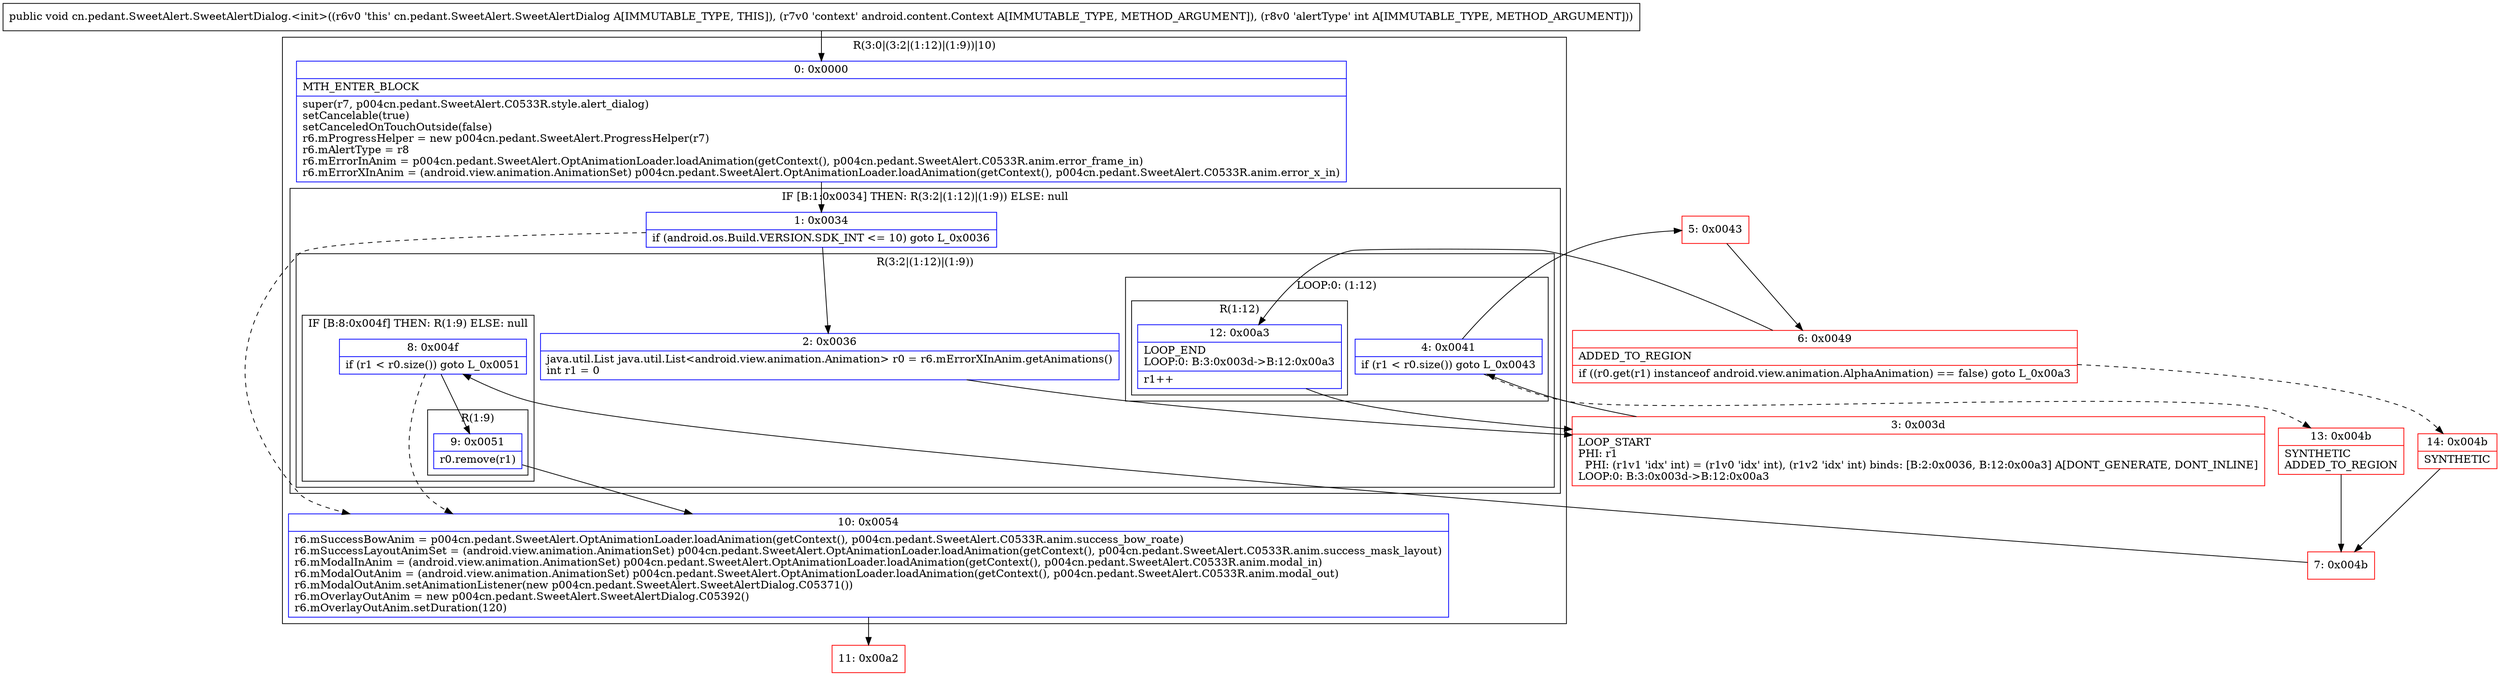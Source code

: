 digraph "CFG forcn.pedant.SweetAlert.SweetAlertDialog.\<init\>(Landroid\/content\/Context;I)V" {
subgraph cluster_Region_201771989 {
label = "R(3:0|(3:2|(1:12)|(1:9))|10)";
node [shape=record,color=blue];
Node_0 [shape=record,label="{0\:\ 0x0000|MTH_ENTER_BLOCK\l|super(r7, p004cn.pedant.SweetAlert.C0533R.style.alert_dialog)\lsetCancelable(true)\lsetCanceledOnTouchOutside(false)\lr6.mProgressHelper = new p004cn.pedant.SweetAlert.ProgressHelper(r7)\lr6.mAlertType = r8\lr6.mErrorInAnim = p004cn.pedant.SweetAlert.OptAnimationLoader.loadAnimation(getContext(), p004cn.pedant.SweetAlert.C0533R.anim.error_frame_in)\lr6.mErrorXInAnim = (android.view.animation.AnimationSet) p004cn.pedant.SweetAlert.OptAnimationLoader.loadAnimation(getContext(), p004cn.pedant.SweetAlert.C0533R.anim.error_x_in)\l}"];
subgraph cluster_IfRegion_1863866427 {
label = "IF [B:1:0x0034] THEN: R(3:2|(1:12)|(1:9)) ELSE: null";
node [shape=record,color=blue];
Node_1 [shape=record,label="{1\:\ 0x0034|if (android.os.Build.VERSION.SDK_INT \<= 10) goto L_0x0036\l}"];
subgraph cluster_Region_1274394832 {
label = "R(3:2|(1:12)|(1:9))";
node [shape=record,color=blue];
Node_2 [shape=record,label="{2\:\ 0x0036|java.util.List java.util.List\<android.view.animation.Animation\> r0 = r6.mErrorXInAnim.getAnimations()\lint r1 = 0\l}"];
subgraph cluster_LoopRegion_238663905 {
label = "LOOP:0: (1:12)";
node [shape=record,color=blue];
Node_4 [shape=record,label="{4\:\ 0x0041|if (r1 \< r0.size()) goto L_0x0043\l}"];
subgraph cluster_Region_143409893 {
label = "R(1:12)";
node [shape=record,color=blue];
Node_12 [shape=record,label="{12\:\ 0x00a3|LOOP_END\lLOOP:0: B:3:0x003d\-\>B:12:0x00a3\l|r1++\l}"];
}
}
subgraph cluster_IfRegion_1910264139 {
label = "IF [B:8:0x004f] THEN: R(1:9) ELSE: null";
node [shape=record,color=blue];
Node_8 [shape=record,label="{8\:\ 0x004f|if (r1 \< r0.size()) goto L_0x0051\l}"];
subgraph cluster_Region_1859736790 {
label = "R(1:9)";
node [shape=record,color=blue];
Node_9 [shape=record,label="{9\:\ 0x0051|r0.remove(r1)\l}"];
}
}
}
}
Node_10 [shape=record,label="{10\:\ 0x0054|r6.mSuccessBowAnim = p004cn.pedant.SweetAlert.OptAnimationLoader.loadAnimation(getContext(), p004cn.pedant.SweetAlert.C0533R.anim.success_bow_roate)\lr6.mSuccessLayoutAnimSet = (android.view.animation.AnimationSet) p004cn.pedant.SweetAlert.OptAnimationLoader.loadAnimation(getContext(), p004cn.pedant.SweetAlert.C0533R.anim.success_mask_layout)\lr6.mModalInAnim = (android.view.animation.AnimationSet) p004cn.pedant.SweetAlert.OptAnimationLoader.loadAnimation(getContext(), p004cn.pedant.SweetAlert.C0533R.anim.modal_in)\lr6.mModalOutAnim = (android.view.animation.AnimationSet) p004cn.pedant.SweetAlert.OptAnimationLoader.loadAnimation(getContext(), p004cn.pedant.SweetAlert.C0533R.anim.modal_out)\lr6.mModalOutAnim.setAnimationListener(new p004cn.pedant.SweetAlert.SweetAlertDialog.C05371())\lr6.mOverlayOutAnim = new p004cn.pedant.SweetAlert.SweetAlertDialog.C05392()\lr6.mOverlayOutAnim.setDuration(120)\l}"];
}
Node_3 [shape=record,color=red,label="{3\:\ 0x003d|LOOP_START\lPHI: r1 \l  PHI: (r1v1 'idx' int) = (r1v0 'idx' int), (r1v2 'idx' int) binds: [B:2:0x0036, B:12:0x00a3] A[DONT_GENERATE, DONT_INLINE]\lLOOP:0: B:3:0x003d\-\>B:12:0x00a3\l}"];
Node_5 [shape=record,color=red,label="{5\:\ 0x0043}"];
Node_6 [shape=record,color=red,label="{6\:\ 0x0049|ADDED_TO_REGION\l|if ((r0.get(r1) instanceof android.view.animation.AlphaAnimation) == false) goto L_0x00a3\l}"];
Node_7 [shape=record,color=red,label="{7\:\ 0x004b}"];
Node_11 [shape=record,color=red,label="{11\:\ 0x00a2}"];
Node_13 [shape=record,color=red,label="{13\:\ 0x004b|SYNTHETIC\lADDED_TO_REGION\l}"];
Node_14 [shape=record,color=red,label="{14\:\ 0x004b|SYNTHETIC\l}"];
MethodNode[shape=record,label="{public void cn.pedant.SweetAlert.SweetAlertDialog.\<init\>((r6v0 'this' cn.pedant.SweetAlert.SweetAlertDialog A[IMMUTABLE_TYPE, THIS]), (r7v0 'context' android.content.Context A[IMMUTABLE_TYPE, METHOD_ARGUMENT]), (r8v0 'alertType' int A[IMMUTABLE_TYPE, METHOD_ARGUMENT])) }"];
MethodNode -> Node_0;
Node_0 -> Node_1;
Node_1 -> Node_2;
Node_1 -> Node_10[style=dashed];
Node_2 -> Node_3;
Node_4 -> Node_5;
Node_4 -> Node_13[style=dashed];
Node_12 -> Node_3;
Node_8 -> Node_9;
Node_8 -> Node_10[style=dashed];
Node_9 -> Node_10;
Node_10 -> Node_11;
Node_3 -> Node_4;
Node_5 -> Node_6;
Node_6 -> Node_12;
Node_6 -> Node_14[style=dashed];
Node_7 -> Node_8;
Node_13 -> Node_7;
Node_14 -> Node_7;
}

